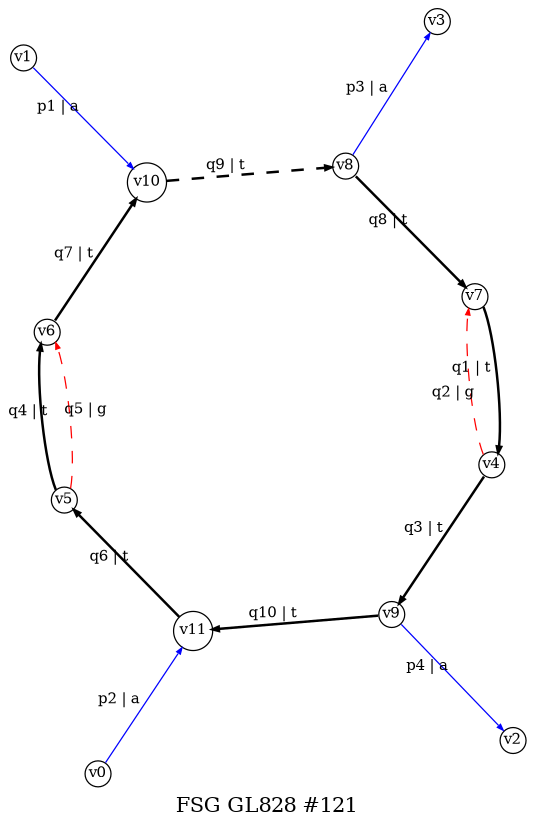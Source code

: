 digraph dot_121_0_GL828 {
label="FSG GL828 #121";
noverlap="scale"; layout="neato";
graph [ fontsize=10,ratio=1.5 ];
node [ fontsize=7,shape=circle,margin=0,height=0.01,penwidth=0.6 ];
edge [ fontsize=7,arrowsize=0.3,penwidth=0.6 ];
"v1" -> "v10" [label="p1 | a",color="blue",penwidth="0.6",style="solid"];
"v0" -> "v11" [label="p2 | a",color="blue",penwidth="0.6",style="solid"];
"v8" -> "v3" [label="p3 | a",color="blue",penwidth="0.6",style="solid"];
"v9" -> "v2" [label="p4 | a",color="blue",penwidth="0.6",style="solid"];
"v7" -> "v4" [label="q1 | t",color="black",penwidth="1.2",style="solid"];
"v4" -> "v7" [label="q2 | g",color="red",penwidth="0.6",style="dashed"];
"v4" -> "v9" [label="q3 | t",color="black",penwidth="1.2",style="solid"];
"v5" -> "v6" [label="q4 | t",color="black",penwidth="1.2",style="solid"];
"v5" -> "v6" [label="q5 | g",color="red",penwidth="0.6",style="dashed"];
"v11" -> "v5" [label="q6 | t",color="black",penwidth="1.2",style="solid"];
"v6" -> "v10" [label="q7 | t",color="black",penwidth="1.2",style="solid"];
"v8" -> "v7" [label="q8 | t",color="black",penwidth="1.2",style="solid"];
"v10" -> "v8" [label="q9 | t",color="black",penwidth="1.2",style="dashed"];
"v9" -> "v11" [label="q10 | t",color="black",penwidth="1.2",style="solid"];
}